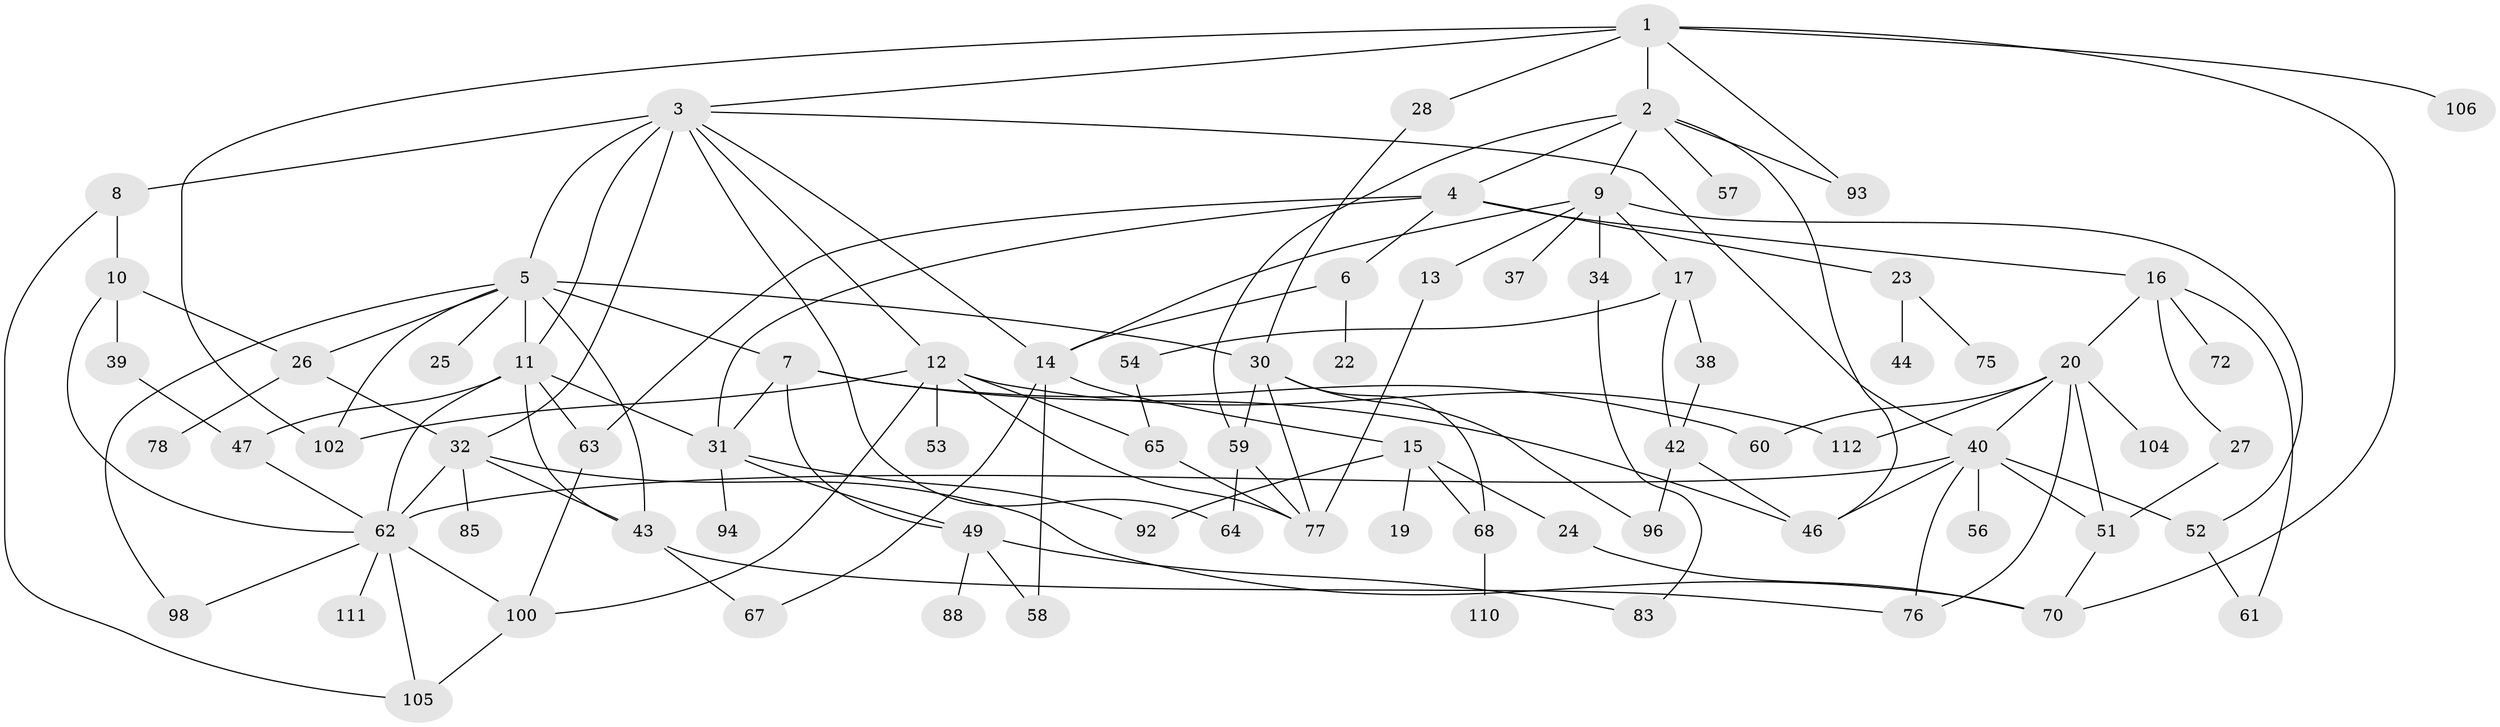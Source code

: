 // Generated by graph-tools (version 1.1) at 2025/51/02/27/25 19:51:36]
// undirected, 78 vertices, 131 edges
graph export_dot {
graph [start="1"]
  node [color=gray90,style=filled];
  1 [super="+73"];
  2;
  3 [super="+89"];
  4;
  5 [super="+29"];
  6 [super="+103"];
  7 [super="+36"];
  8;
  9 [super="+50"];
  10;
  11 [super="+45"];
  12 [super="+101"];
  13;
  14 [super="+74"];
  15;
  16 [super="+18"];
  17 [super="+21"];
  19;
  20 [super="+33"];
  22;
  23;
  24;
  25;
  26 [super="+55"];
  27;
  28;
  30 [super="+48"];
  31 [super="+35"];
  32 [super="+71"];
  34;
  37;
  38;
  39;
  40 [super="+41"];
  42 [super="+84"];
  43 [super="+95"];
  44;
  46 [super="+66"];
  47 [super="+80"];
  49 [super="+82"];
  51 [super="+69"];
  52;
  53;
  54;
  56;
  57;
  58;
  59 [super="+109"];
  60 [super="+97"];
  61;
  62 [super="+86"];
  63 [super="+91"];
  64 [super="+99"];
  65 [super="+79"];
  67;
  68 [super="+90"];
  70 [super="+87"];
  72;
  75;
  76 [super="+81"];
  77;
  78;
  83;
  85;
  88;
  92;
  93;
  94;
  96;
  98 [super="+108"];
  100 [super="+107"];
  102;
  104;
  105;
  106;
  110;
  111;
  112;
  1 -- 2;
  1 -- 3;
  1 -- 28;
  1 -- 106;
  1 -- 93;
  1 -- 102;
  1 -- 70;
  2 -- 4;
  2 -- 9;
  2 -- 46;
  2 -- 57;
  2 -- 59;
  2 -- 93;
  3 -- 5;
  3 -- 8;
  3 -- 12;
  3 -- 14;
  3 -- 40;
  3 -- 11;
  3 -- 32;
  3 -- 64;
  4 -- 6;
  4 -- 16;
  4 -- 23;
  4 -- 31;
  4 -- 63;
  5 -- 7;
  5 -- 11;
  5 -- 25;
  5 -- 26;
  5 -- 30;
  5 -- 43;
  5 -- 98;
  5 -- 102;
  6 -- 22;
  6 -- 14;
  7 -- 46;
  7 -- 31;
  7 -- 49;
  7 -- 60;
  8 -- 10;
  8 -- 105;
  9 -- 13;
  9 -- 17;
  9 -- 34;
  9 -- 37;
  9 -- 52;
  9 -- 14;
  10 -- 39;
  10 -- 62;
  10 -- 26;
  11 -- 43;
  11 -- 31;
  11 -- 47;
  11 -- 63;
  11 -- 62;
  12 -- 53;
  12 -- 77;
  12 -- 112;
  12 -- 65;
  12 -- 102;
  12 -- 100;
  13 -- 77;
  14 -- 15;
  14 -- 58;
  14 -- 67;
  15 -- 19;
  15 -- 24;
  15 -- 92;
  15 -- 68;
  16 -- 27;
  16 -- 72;
  16 -- 20;
  16 -- 61;
  17 -- 42;
  17 -- 38;
  17 -- 54;
  20 -- 40;
  20 -- 112;
  20 -- 104;
  20 -- 60;
  20 -- 76;
  20 -- 51;
  23 -- 44;
  23 -- 75;
  24 -- 70;
  26 -- 32;
  26 -- 78;
  27 -- 51;
  28 -- 30;
  30 -- 68;
  30 -- 77;
  30 -- 59;
  30 -- 96;
  31 -- 94;
  31 -- 92;
  31 -- 49;
  32 -- 43;
  32 -- 85;
  32 -- 62;
  32 -- 70;
  34 -- 83;
  38 -- 42;
  39 -- 47;
  40 -- 51;
  40 -- 52;
  40 -- 56;
  40 -- 76;
  40 -- 46;
  40 -- 62;
  42 -- 96;
  42 -- 46;
  43 -- 67;
  43 -- 76;
  47 -- 62;
  49 -- 88;
  49 -- 58;
  49 -- 83;
  51 -- 70;
  52 -- 61;
  54 -- 65;
  59 -- 64;
  59 -- 77;
  62 -- 105;
  62 -- 98;
  62 -- 111;
  62 -- 100;
  63 -- 100;
  65 -- 77;
  68 -- 110;
  100 -- 105;
}
